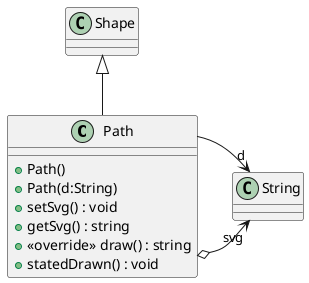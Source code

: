 @startuml
class Path {
    + Path()
    + Path(d:String)
    + setSvg() : void
    + getSvg() : string
    + <<override>> draw() : string
    + statedDrawn() : void
}
Shape <|-- Path
Path o-> "svg" String
Path --> "d" String
@enduml
